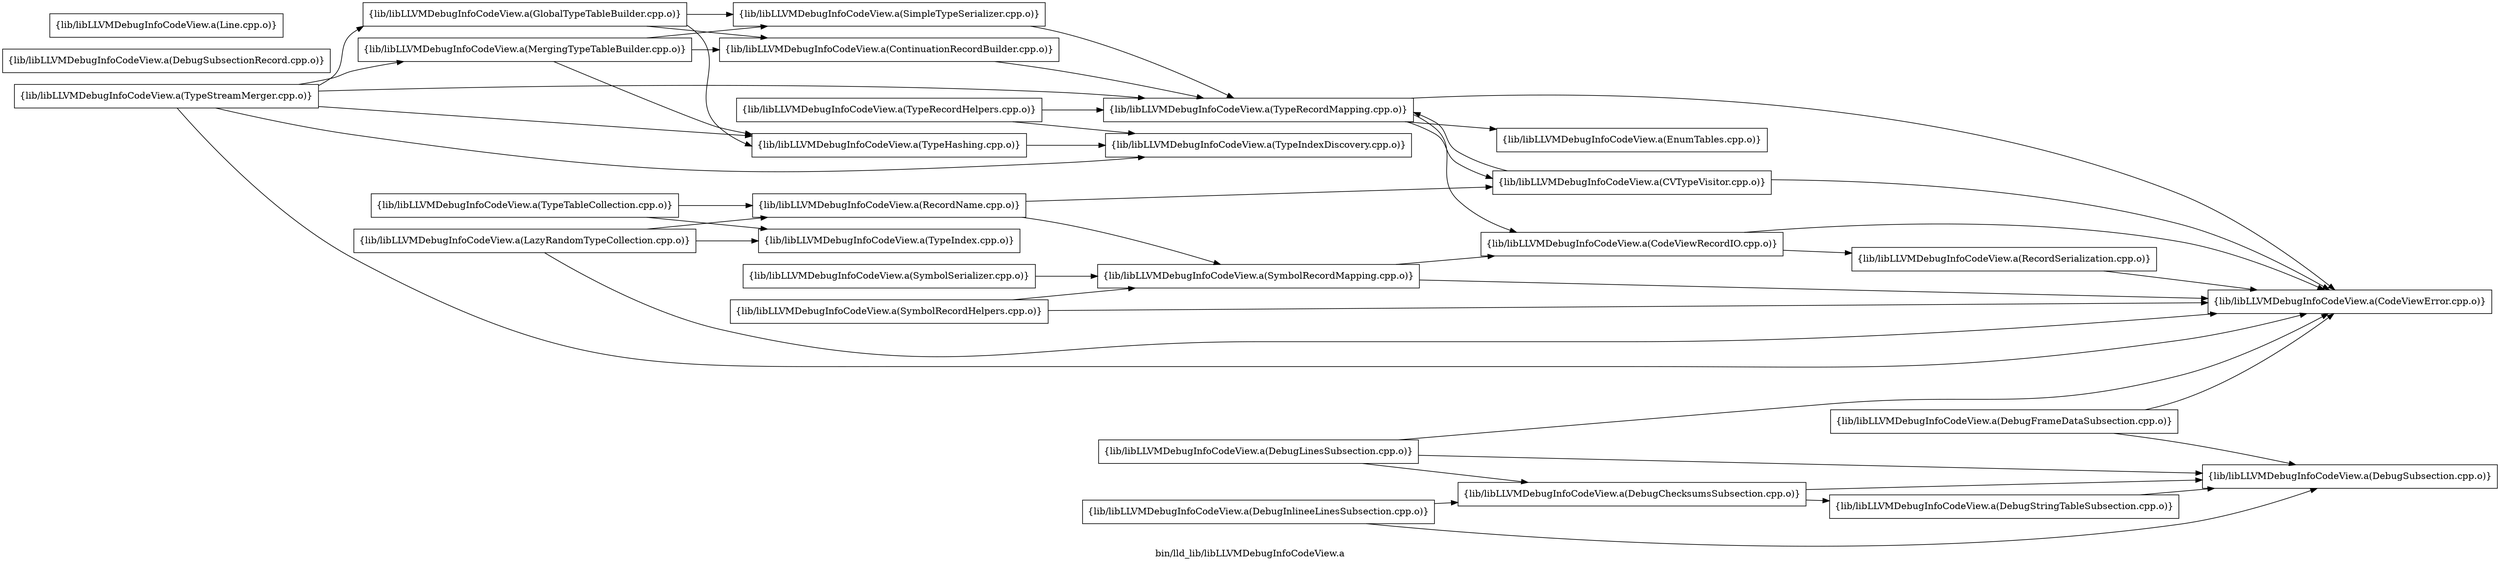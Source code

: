 digraph "bin/lld_lib/libLLVMDebugInfoCodeView.a" {
	label="bin/lld_lib/libLLVMDebugInfoCodeView.a";
	rankdir=LR;

	Node0x55fd7b7feac8 [shape=record,shape=box,group=0,label="{lib/libLLVMDebugInfoCodeView.a(CodeViewError.cpp.o)}"];
	Node0x55fd7b803ac8 [shape=record,shape=box,group=0,label="{lib/libLLVMDebugInfoCodeView.a(MergingTypeTableBuilder.cpp.o)}"];
	Node0x55fd7b803ac8 -> Node0x55fd7b800418;
	Node0x55fd7b803ac8 -> Node0x55fd7b80f2d8;
	Node0x55fd7b803ac8 -> Node0x55fd7b80cc68;
	Node0x55fd7b80cf38 [shape=record,shape=box,group=0,label="{lib/libLLVMDebugInfoCodeView.a(TypeIndexDiscovery.cpp.o)}"];
	Node0x55fd7b80cc68 [shape=record,shape=box,group=0,label="{lib/libLLVMDebugInfoCodeView.a(TypeHashing.cpp.o)}"];
	Node0x55fd7b80cc68 -> Node0x55fd7b80cf38;
	Node0x55fd7b80b2c8 [shape=record,shape=box,group=0,label="{lib/libLLVMDebugInfoCodeView.a(TypeStreamMerger.cpp.o)}"];
	Node0x55fd7b80b2c8 -> Node0x55fd7b7feac8;
	Node0x55fd7b80b2c8 -> Node0x55fd7b7fcae8;
	Node0x55fd7b80b2c8 -> Node0x55fd7b803ac8;
	Node0x55fd7b80b2c8 -> Node0x55fd7b80cf38;
	Node0x55fd7b80b2c8 -> Node0x55fd7b80cc68;
	Node0x55fd7b80b2c8 -> Node0x55fd7b80bea8;
	Node0x55fd7b7fc598 [shape=record,shape=box,group=0,label="{lib/libLLVMDebugInfoCodeView.a(DebugSubsectionRecord.cpp.o)}"];
	Node0x55fd7b81a228 [shape=record,shape=box,group=0,label="{lib/libLLVMDebugInfoCodeView.a(RecordSerialization.cpp.o)}"];
	Node0x55fd7b81a228 -> Node0x55fd7b7feac8;
	Node0x55fd7b80e388 [shape=record,shape=box,group=0,label="{lib/libLLVMDebugInfoCodeView.a(SymbolRecordMapping.cpp.o)}"];
	Node0x55fd7b80e388 -> Node0x55fd7b7feac8;
	Node0x55fd7b80e388 -> Node0x55fd7b7fe898;
	Node0x55fd7b80bea8 [shape=record,shape=box,group=0,label="{lib/libLLVMDebugInfoCodeView.a(TypeRecordMapping.cpp.o)}"];
	Node0x55fd7b80bea8 -> Node0x55fd7b7feac8;
	Node0x55fd7b80bea8 -> Node0x55fd7b7fe898;
	Node0x55fd7b80bea8 -> Node0x55fd7b800198;
	Node0x55fd7b80bea8 -> Node0x55fd7b7fc818;
	Node0x55fd7b7ffa68 [shape=record,shape=box,group=0,label="{lib/libLLVMDebugInfoCodeView.a(DebugChecksumsSubsection.cpp.o)}"];
	Node0x55fd7b7ffa68 -> Node0x55fd7b7fde48;
	Node0x55fd7b7ffa68 -> Node0x55fd7b7fe118;
	Node0x55fd7b7f7a48 [shape=record,shape=box,group=0,label="{lib/libLLVMDebugInfoCodeView.a(DebugFrameDataSubsection.cpp.o)}"];
	Node0x55fd7b7f7a48 -> Node0x55fd7b7feac8;
	Node0x55fd7b7f7a48 -> Node0x55fd7b7fe118;
	Node0x55fd7b7ff748 [shape=record,shape=box,group=0,label="{lib/libLLVMDebugInfoCodeView.a(DebugInlineeLinesSubsection.cpp.o)}"];
	Node0x55fd7b7ff748 -> Node0x55fd7b7ffa68;
	Node0x55fd7b7ff748 -> Node0x55fd7b7fe118;
	Node0x55fd7b7fcfe8 [shape=record,shape=box,group=0,label="{lib/libLLVMDebugInfoCodeView.a(DebugLinesSubsection.cpp.o)}"];
	Node0x55fd7b7fcfe8 -> Node0x55fd7b7feac8;
	Node0x55fd7b7fcfe8 -> Node0x55fd7b7ffa68;
	Node0x55fd7b7fcfe8 -> Node0x55fd7b7fe118;
	Node0x55fd7b7fde48 [shape=record,shape=box,group=0,label="{lib/libLLVMDebugInfoCodeView.a(DebugStringTableSubsection.cpp.o)}"];
	Node0x55fd7b7fde48 -> Node0x55fd7b7fe118;
	Node0x55fd7b7fe118 [shape=record,shape=box,group=0,label="{lib/libLLVMDebugInfoCodeView.a(DebugSubsection.cpp.o)}"];
	Node0x55fd7b8037a8 [shape=record,shape=box,group=0,label="{lib/libLLVMDebugInfoCodeView.a(RecordName.cpp.o)}"];
	Node0x55fd7b8037a8 -> Node0x55fd7b800198;
	Node0x55fd7b8037a8 -> Node0x55fd7b80e388;
	Node0x55fd7b80dfc8 [shape=record,shape=box,group=0,label="{lib/libLLVMDebugInfoCodeView.a(SymbolSerializer.cpp.o)}"];
	Node0x55fd7b80dfc8 -> Node0x55fd7b80e388;
	Node0x55fd7b80ef68 [shape=record,shape=box,group=0,label="{lib/libLLVMDebugInfoCodeView.a(SymbolRecordHelpers.cpp.o)}"];
	Node0x55fd7b80ef68 -> Node0x55fd7b7feac8;
	Node0x55fd7b80ef68 -> Node0x55fd7b80e388;
	Node0x55fd7b80c1c8 [shape=record,shape=box,group=0,label="{lib/libLLVMDebugInfoCodeView.a(TypeRecordHelpers.cpp.o)}"];
	Node0x55fd7b80c1c8 -> Node0x55fd7b80cf38;
	Node0x55fd7b80c1c8 -> Node0x55fd7b80bea8;
	Node0x55fd7b800198 [shape=record,shape=box,group=0,label="{lib/libLLVMDebugInfoCodeView.a(CVTypeVisitor.cpp.o)}"];
	Node0x55fd7b800198 -> Node0x55fd7b7feac8;
	Node0x55fd7b800198 -> Node0x55fd7b80bea8;
	Node0x55fd7b8049c8 [shape=record,shape=box,group=0,label="{lib/libLLVMDebugInfoCodeView.a(LazyRandomTypeCollection.cpp.o)}"];
	Node0x55fd7b8049c8 -> Node0x55fd7b7feac8;
	Node0x55fd7b8049c8 -> Node0x55fd7b8037a8;
	Node0x55fd7b8049c8 -> Node0x55fd7b80dcf8;
	Node0x55fd7b7fe898 [shape=record,shape=box,group=0,label="{lib/libLLVMDebugInfoCodeView.a(CodeViewRecordIO.cpp.o)}"];
	Node0x55fd7b7fe898 -> Node0x55fd7b7feac8;
	Node0x55fd7b7fe898 -> Node0x55fd7b81a228;
	Node0x55fd7b800418 [shape=record,shape=box,group=0,label="{lib/libLLVMDebugInfoCodeView.a(ContinuationRecordBuilder.cpp.o)}"];
	Node0x55fd7b800418 -> Node0x55fd7b80bea8;
	Node0x55fd7b7fc818 [shape=record,shape=box,group=0,label="{lib/libLLVMDebugInfoCodeView.a(EnumTables.cpp.o)}"];
	Node0x55fd7b7fcae8 [shape=record,shape=box,group=0,label="{lib/libLLVMDebugInfoCodeView.a(GlobalTypeTableBuilder.cpp.o)}"];
	Node0x55fd7b7fcae8 -> Node0x55fd7b800418;
	Node0x55fd7b7fcae8 -> Node0x55fd7b80f2d8;
	Node0x55fd7b7fcae8 -> Node0x55fd7b80cc68;
	Node0x55fd7b805c88 [shape=record,shape=box,group=0,label="{lib/libLLVMDebugInfoCodeView.a(Line.cpp.o)}"];
	Node0x55fd7b80dcf8 [shape=record,shape=box,group=0,label="{lib/libLLVMDebugInfoCodeView.a(TypeIndex.cpp.o)}"];
	Node0x55fd7b810e58 [shape=record,shape=box,group=0,label="{lib/libLLVMDebugInfoCodeView.a(TypeTableCollection.cpp.o)}"];
	Node0x55fd7b810e58 -> Node0x55fd7b8037a8;
	Node0x55fd7b810e58 -> Node0x55fd7b80dcf8;
	Node0x55fd7b80f2d8 [shape=record,shape=box,group=0,label="{lib/libLLVMDebugInfoCodeView.a(SimpleTypeSerializer.cpp.o)}"];
	Node0x55fd7b80f2d8 -> Node0x55fd7b80bea8;
}
